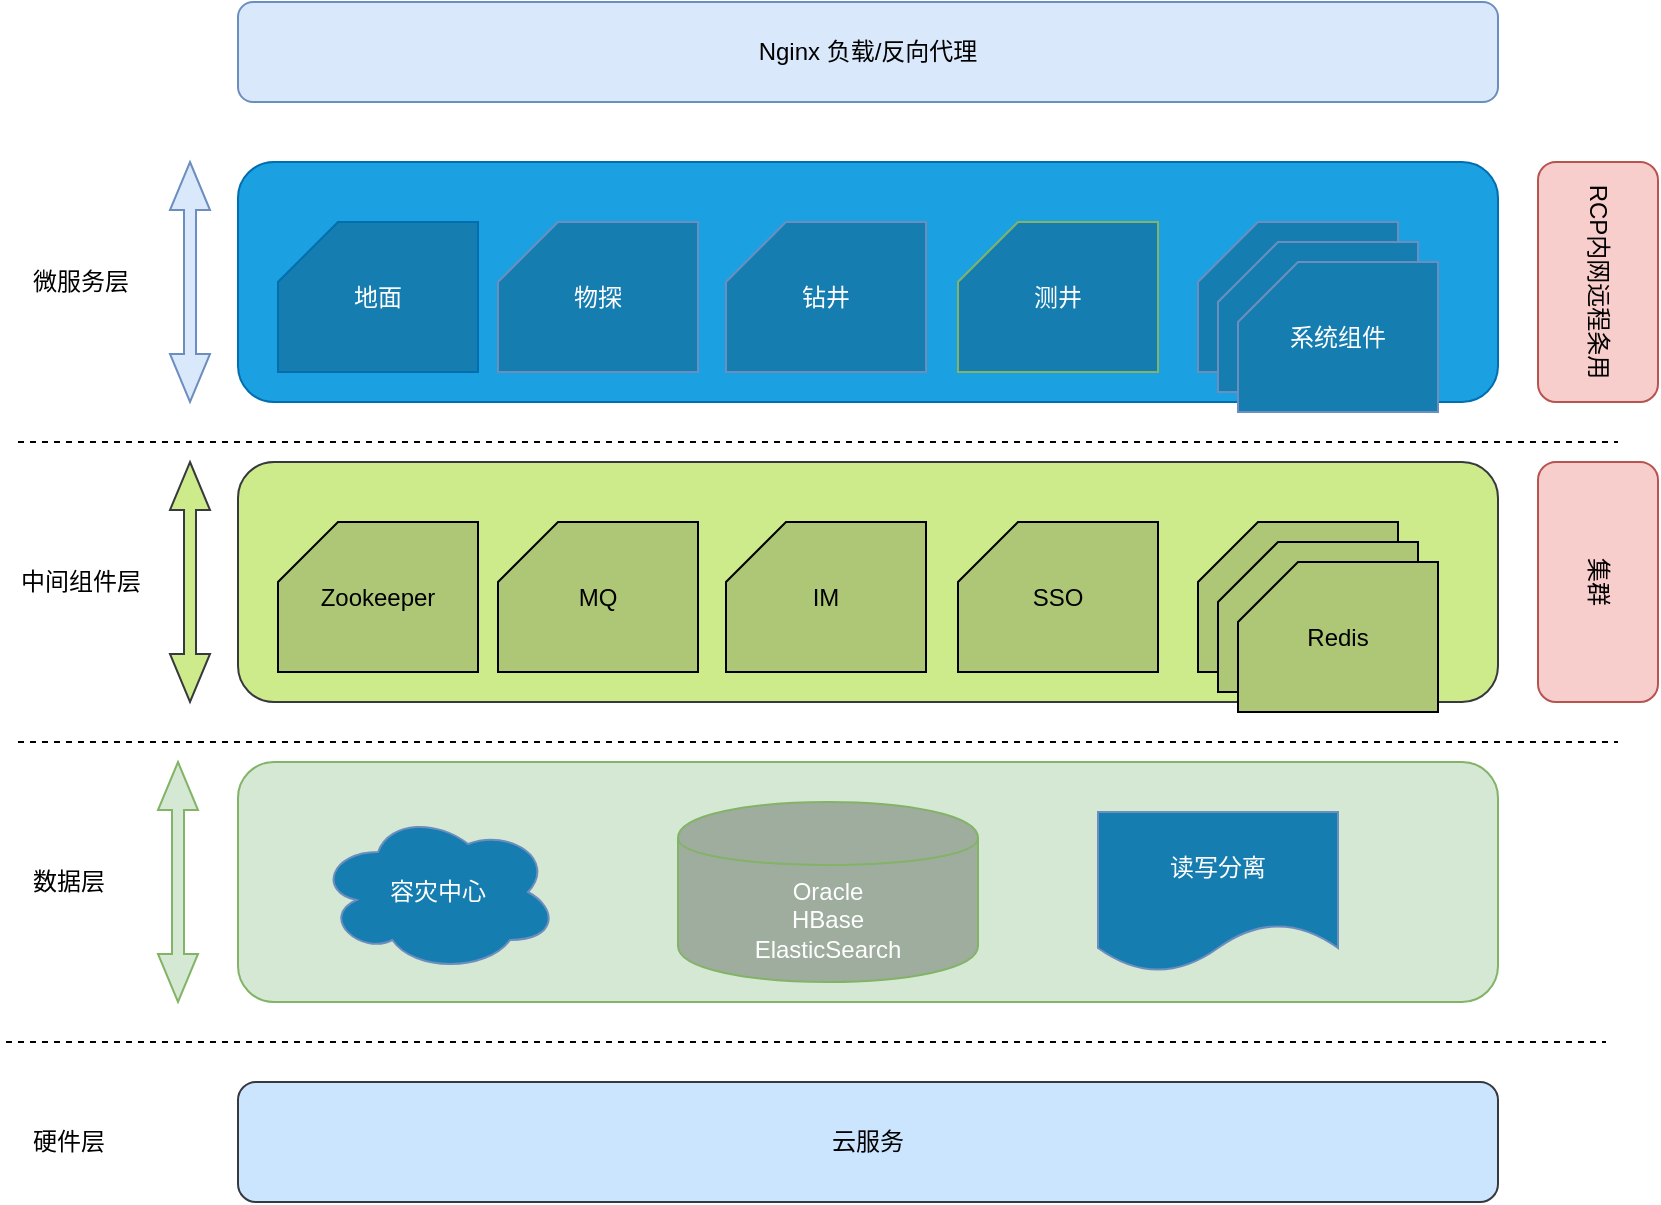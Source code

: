 <mxfile version="12.9.6" type="github">
  <diagram id="MeZqxcu2szGoPqcZ1yLN" name="第 1 页">
    <mxGraphModel dx="536" dy="632" grid="1" gridSize="10" guides="1" tooltips="1" connect="1" arrows="1" fold="1" page="1" pageScale="1" pageWidth="827" pageHeight="1169" math="0" shadow="0">
      <root>
        <mxCell id="0" />
        <mxCell id="1" parent="0" />
        <mxCell id="0gWfFFMA--hlFrFCOmyr-12" value="硬件层" style="text;html=1;resizable=0;autosize=1;align=center;verticalAlign=middle;points=[];fillColor=none;strokeColor=none;rounded=0;" parent="1" vertex="1">
          <mxGeometry x="9" y="910" width="50" height="20" as="geometry" />
        </mxCell>
        <mxCell id="0gWfFFMA--hlFrFCOmyr-13" value="云服务" style="rounded=1;whiteSpace=wrap;html=1;fillColor=#cce5ff;strokeColor=#36393d;" parent="1" vertex="1">
          <mxGeometry x="119" y="890" width="630" height="60" as="geometry" />
        </mxCell>
        <mxCell id="0gWfFFMA--hlFrFCOmyr-14" value="" style="endArrow=none;dashed=1;html=1;" parent="1" edge="1">
          <mxGeometry width="50" height="50" relative="1" as="geometry">
            <mxPoint x="3" y="870" as="sourcePoint" />
            <mxPoint x="803" y="870" as="targetPoint" />
          </mxGeometry>
        </mxCell>
        <mxCell id="0gWfFFMA--hlFrFCOmyr-15" value="" style="shape=doubleArrow;direction=south;whiteSpace=wrap;html=1;fillColor=#d5e8d4;strokeColor=#82b366;" parent="1" vertex="1">
          <mxGeometry x="79" y="730" width="20" height="120" as="geometry" />
        </mxCell>
        <mxCell id="0gWfFFMA--hlFrFCOmyr-16" value="数据层" style="text;html=1;resizable=0;autosize=1;align=center;verticalAlign=middle;points=[];fillColor=none;strokeColor=none;rounded=0;" parent="1" vertex="1">
          <mxGeometry x="9" y="780" width="50" height="20" as="geometry" />
        </mxCell>
        <mxCell id="0gWfFFMA--hlFrFCOmyr-17" value="" style="rounded=1;whiteSpace=wrap;html=1;fillColor=#d5e8d4;strokeColor=#82b366;" parent="1" vertex="1">
          <mxGeometry x="119" y="730" width="630" height="120" as="geometry" />
        </mxCell>
        <mxCell id="0gWfFFMA--hlFrFCOmyr-18" value="" style="endArrow=none;dashed=1;html=1;" parent="1" edge="1">
          <mxGeometry width="50" height="50" relative="1" as="geometry">
            <mxPoint x="9" y="720" as="sourcePoint" />
            <mxPoint x="809" y="720" as="targetPoint" />
          </mxGeometry>
        </mxCell>
        <mxCell id="0gWfFFMA--hlFrFCOmyr-19" value="" style="shape=doubleArrow;direction=south;whiteSpace=wrap;html=1;fillColor=#cdeb8b;strokeColor=#36393d;" parent="1" vertex="1">
          <mxGeometry x="85" y="580" width="20" height="120" as="geometry" />
        </mxCell>
        <mxCell id="0gWfFFMA--hlFrFCOmyr-20" value="中间组件层" style="text;html=1;resizable=0;autosize=1;align=center;verticalAlign=middle;points=[];fillColor=none;strokeColor=none;rounded=0;" parent="1" vertex="1">
          <mxGeometry y="630" width="80" height="20" as="geometry" />
        </mxCell>
        <mxCell id="0gWfFFMA--hlFrFCOmyr-21" value="" style="rounded=1;whiteSpace=wrap;html=1;fillColor=#cdeb8b;strokeColor=#36393d;" parent="1" vertex="1">
          <mxGeometry x="119" y="580" width="630" height="120" as="geometry" />
        </mxCell>
        <mxCell id="0gWfFFMA--hlFrFCOmyr-26" value="Zookeeper" style="shape=card;whiteSpace=wrap;html=1;strokeColor=#000000;fillColor=#AEC776;" parent="1" vertex="1">
          <mxGeometry x="139" y="610" width="100" height="75" as="geometry" />
        </mxCell>
        <mxCell id="0gWfFFMA--hlFrFCOmyr-39" value="SSO" style="shape=card;whiteSpace=wrap;html=1;strokeColor=#000000;fillColor=#AEC776;" parent="1" vertex="1">
          <mxGeometry x="479" y="610" width="100" height="75" as="geometry" />
        </mxCell>
        <mxCell id="0gWfFFMA--hlFrFCOmyr-40" value="IM" style="shape=card;whiteSpace=wrap;html=1;strokeColor=#000000;fillColor=#AEC776;" parent="1" vertex="1">
          <mxGeometry x="363" y="610" width="100" height="75" as="geometry" />
        </mxCell>
        <mxCell id="0gWfFFMA--hlFrFCOmyr-41" value="MQ" style="shape=card;whiteSpace=wrap;html=1;strokeColor=#000000;fillColor=#AEC776;" parent="1" vertex="1">
          <mxGeometry x="249" y="610" width="100" height="75" as="geometry" />
        </mxCell>
        <mxCell id="0gWfFFMA--hlFrFCOmyr-42" value="" style="shape=card;whiteSpace=wrap;html=1;strokeColor=#000000;fillColor=#AEC776;" parent="1" vertex="1">
          <mxGeometry x="599" y="610" width="100" height="75" as="geometry" />
        </mxCell>
        <mxCell id="0gWfFFMA--hlFrFCOmyr-43" value="" style="shape=card;whiteSpace=wrap;html=1;strokeColor=#000000;fillColor=#AEC776;" parent="1" vertex="1">
          <mxGeometry x="609" y="620" width="100" height="75" as="geometry" />
        </mxCell>
        <mxCell id="0gWfFFMA--hlFrFCOmyr-44" value="&lt;span style=&quot;white-space: normal&quot;&gt;Redis&lt;/span&gt;" style="shape=card;whiteSpace=wrap;html=1;strokeColor=#000000;fillColor=#AEC776;" parent="1" vertex="1">
          <mxGeometry x="619" y="630" width="100" height="75" as="geometry" />
        </mxCell>
        <mxCell id="0gWfFFMA--hlFrFCOmyr-45" value="&lt;span style=&quot;white-space: normal&quot;&gt;Oracle&lt;/span&gt;&lt;br style=&quot;white-space: normal&quot;&gt;&lt;span style=&quot;white-space: normal&quot;&gt;HBase&lt;/span&gt;&lt;br style=&quot;white-space: normal&quot;&gt;&lt;span style=&quot;white-space: normal&quot;&gt;ElasticSearch&lt;/span&gt;" style="shape=cylinder;whiteSpace=wrap;html=1;boundedLbl=1;backgroundOutline=1;strokeColor=#82b366;fillColor=#9FAD9E;fontColor=#FFFFFF;" parent="1" vertex="1">
          <mxGeometry x="339" y="750" width="150" height="90" as="geometry" />
        </mxCell>
        <mxCell id="0gWfFFMA--hlFrFCOmyr-57" value="" style="endArrow=none;dashed=1;html=1;" parent="1" edge="1">
          <mxGeometry width="50" height="50" relative="1" as="geometry">
            <mxPoint x="9" y="570" as="sourcePoint" />
            <mxPoint x="809" y="570" as="targetPoint" />
          </mxGeometry>
        </mxCell>
        <mxCell id="0gWfFFMA--hlFrFCOmyr-58" value="" style="shape=doubleArrow;direction=south;whiteSpace=wrap;html=1;fillColor=#dae8fc;strokeColor=#6c8ebf;" parent="1" vertex="1">
          <mxGeometry x="85" y="430" width="20" height="120" as="geometry" />
        </mxCell>
        <mxCell id="0gWfFFMA--hlFrFCOmyr-59" value="微服务层" style="text;html=1;resizable=0;autosize=1;align=center;verticalAlign=middle;points=[];fillColor=none;strokeColor=none;rounded=0;" parent="1" vertex="1">
          <mxGeometry x="10" y="480" width="60" height="20" as="geometry" />
        </mxCell>
        <mxCell id="0gWfFFMA--hlFrFCOmyr-60" value="" style="rounded=1;whiteSpace=wrap;html=1;fillColor=#1ba1e2;strokeColor=#006EAF;fontColor=#ffffff;" parent="1" vertex="1">
          <mxGeometry x="119" y="430" width="630" height="120" as="geometry" />
        </mxCell>
        <mxCell id="0gWfFFMA--hlFrFCOmyr-61" value="地面" style="shape=card;whiteSpace=wrap;html=1;strokeColor=#006EAF;fillColor=#157DB0;fontColor=#ffffff;" parent="1" vertex="1">
          <mxGeometry x="139" y="460" width="100" height="75" as="geometry" />
        </mxCell>
        <mxCell id="0gWfFFMA--hlFrFCOmyr-62" value="测井" style="shape=card;whiteSpace=wrap;html=1;strokeColor=#82b366;fillColor=#157DB0;fontColor=#FFFFFF;" parent="1" vertex="1">
          <mxGeometry x="479" y="460" width="100" height="75" as="geometry" />
        </mxCell>
        <mxCell id="0gWfFFMA--hlFrFCOmyr-63" value="钻井" style="shape=card;whiteSpace=wrap;html=1;strokeColor=#6c8ebf;fillColor=#157DB0;fontColor=#FFFFFF;" parent="1" vertex="1">
          <mxGeometry x="363" y="460" width="100" height="75" as="geometry" />
        </mxCell>
        <mxCell id="0gWfFFMA--hlFrFCOmyr-64" value="物探" style="shape=card;whiteSpace=wrap;html=1;strokeColor=#6c8ebf;fillColor=#157DB0;fontColor=#FFFFFF;" parent="1" vertex="1">
          <mxGeometry x="249" y="460" width="100" height="75" as="geometry" />
        </mxCell>
        <mxCell id="0gWfFFMA--hlFrFCOmyr-65" value="" style="shape=card;whiteSpace=wrap;html=1;strokeColor=#6C8EBF;fillColor=#157DB0;" parent="1" vertex="1">
          <mxGeometry x="599" y="460" width="100" height="75" as="geometry" />
        </mxCell>
        <mxCell id="0gWfFFMA--hlFrFCOmyr-66" value="" style="shape=card;whiteSpace=wrap;html=1;strokeColor=#6C8EBF;fillColor=#157DB0;" parent="1" vertex="1">
          <mxGeometry x="609" y="470" width="100" height="75" as="geometry" />
        </mxCell>
        <mxCell id="0gWfFFMA--hlFrFCOmyr-67" value="系统组件" style="shape=card;whiteSpace=wrap;html=1;strokeColor=#6c8ebf;fillColor=#157DB0;fontColor=#FFFFFF;" parent="1" vertex="1">
          <mxGeometry x="619" y="480" width="100" height="75" as="geometry" />
        </mxCell>
        <mxCell id="0gWfFFMA--hlFrFCOmyr-68" value="RCP内网远程条用" style="rounded=1;whiteSpace=wrap;html=1;rotation=90;fillColor=#f8cecc;strokeColor=#b85450;" parent="1" vertex="1">
          <mxGeometry x="739" y="460" width="120" height="60" as="geometry" />
        </mxCell>
        <mxCell id="0gWfFFMA--hlFrFCOmyr-69" value="集群" style="rounded=1;whiteSpace=wrap;html=1;rotation=90;fillColor=#f8cecc;strokeColor=#b85450;" parent="1" vertex="1">
          <mxGeometry x="739" y="610" width="120" height="60" as="geometry" />
        </mxCell>
        <mxCell id="0gWfFFMA--hlFrFCOmyr-71" value="Nginx 负载/反向代理" style="rounded=1;whiteSpace=wrap;html=1;strokeColor=#6C8EBF;fillColor=#DAE8FC;" parent="1" vertex="1">
          <mxGeometry x="119" y="350" width="630" height="50" as="geometry" />
        </mxCell>
        <mxCell id="0gWfFFMA--hlFrFCOmyr-72" value="容灾中心" style="ellipse;shape=cloud;whiteSpace=wrap;html=1;strokeColor=#6C8EBF;fillColor=#157DB0;fontColor=#FFFFFF;" parent="1" vertex="1">
          <mxGeometry x="159" y="755" width="120" height="80" as="geometry" />
        </mxCell>
        <mxCell id="0gWfFFMA--hlFrFCOmyr-73" value="读写分离" style="shape=document;whiteSpace=wrap;html=1;boundedLbl=1;strokeColor=#6C8EBF;fillColor=#157DB0;fontColor=#FFFFFF;" parent="1" vertex="1">
          <mxGeometry x="549" y="755" width="120" height="80" as="geometry" />
        </mxCell>
      </root>
    </mxGraphModel>
  </diagram>
</mxfile>
